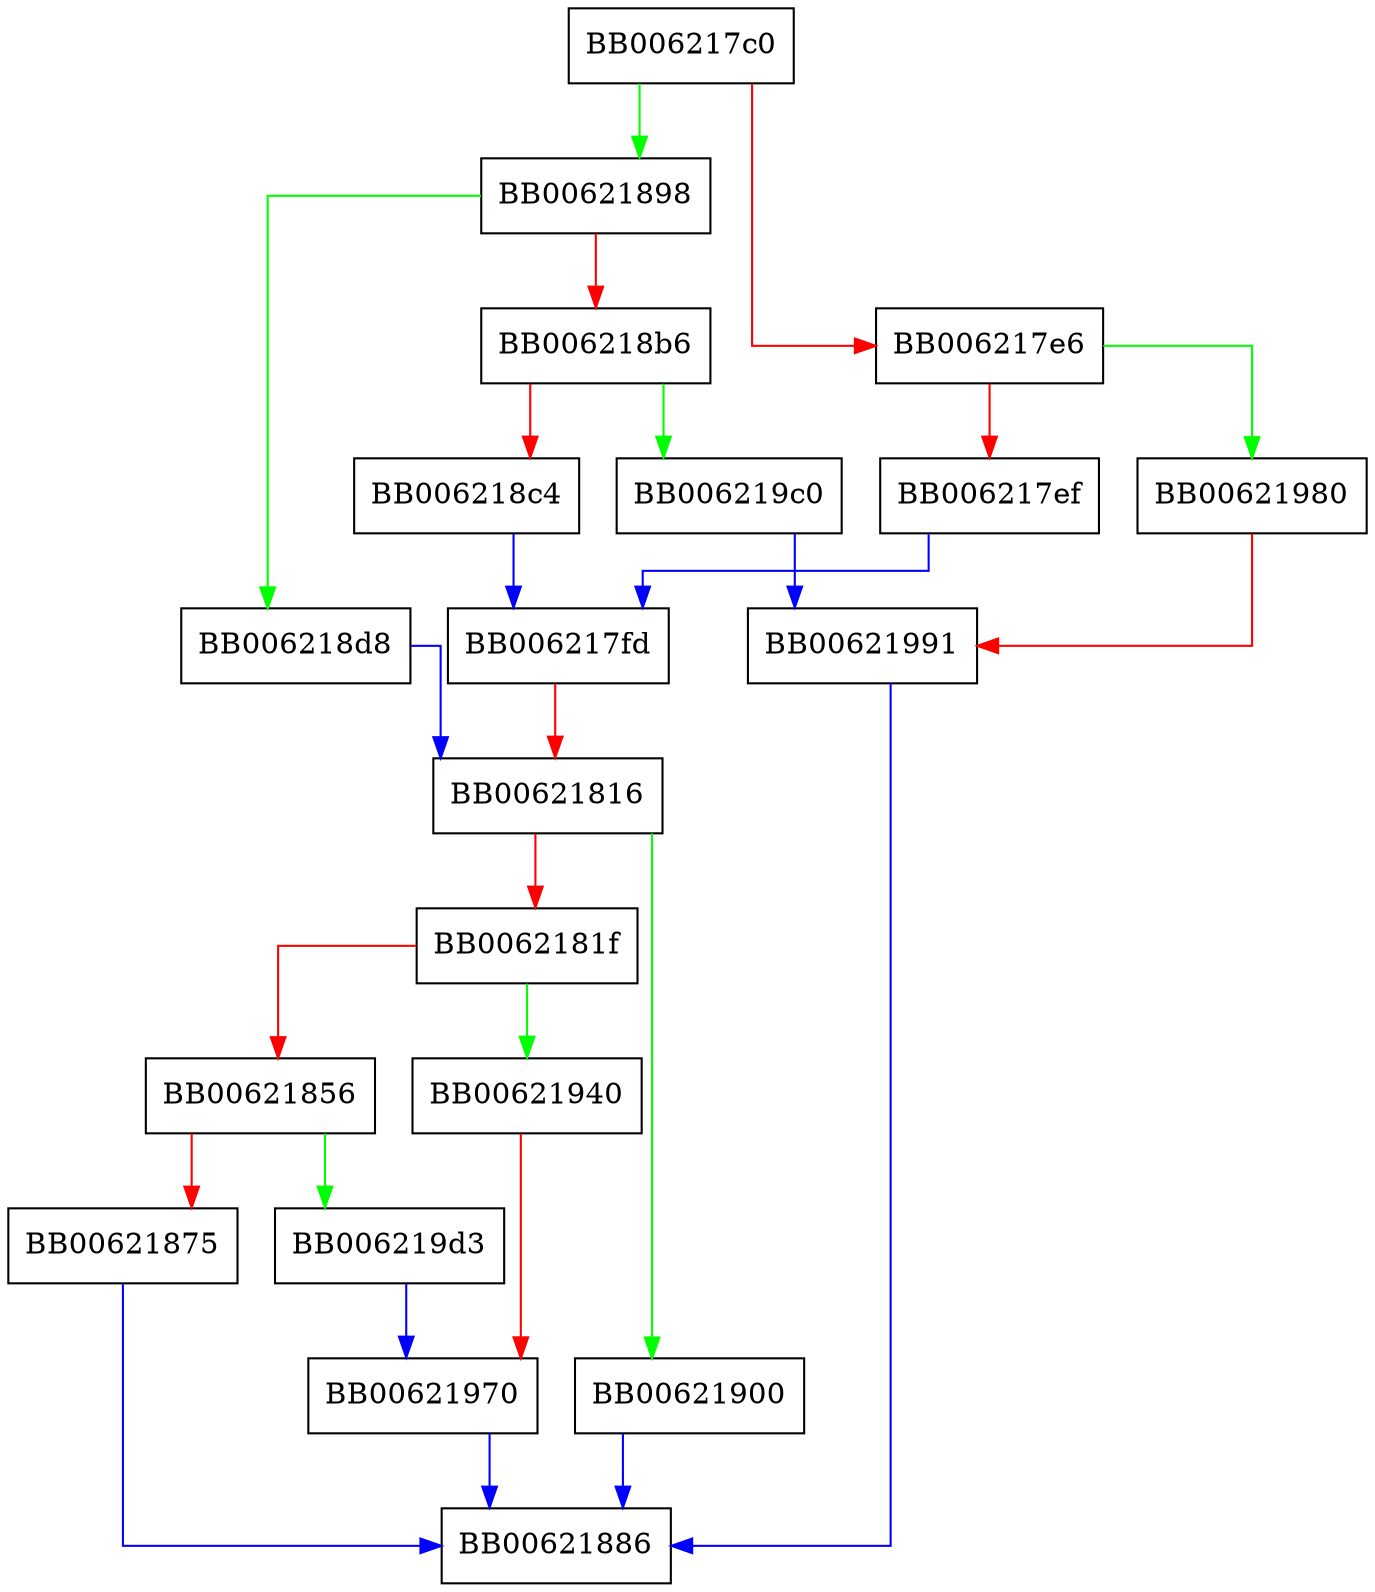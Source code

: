 digraph PKCS8_encrypt_ex {
  node [shape="box"];
  graph [splines=ortho];
  BB006217c0 -> BB00621898 [color="green"];
  BB006217c0 -> BB006217e6 [color="red"];
  BB006217e6 -> BB00621980 [color="green"];
  BB006217e6 -> BB006217ef [color="red"];
  BB006217ef -> BB006217fd [color="blue"];
  BB006217fd -> BB00621816 [color="red"];
  BB00621816 -> BB00621900 [color="green"];
  BB00621816 -> BB0062181f [color="red"];
  BB0062181f -> BB00621940 [color="green"];
  BB0062181f -> BB00621856 [color="red"];
  BB00621856 -> BB006219d3 [color="green"];
  BB00621856 -> BB00621875 [color="red"];
  BB00621875 -> BB00621886 [color="blue"];
  BB00621898 -> BB006218d8 [color="green"];
  BB00621898 -> BB006218b6 [color="red"];
  BB006218b6 -> BB006219c0 [color="green"];
  BB006218b6 -> BB006218c4 [color="red"];
  BB006218c4 -> BB006217fd [color="blue"];
  BB006218d8 -> BB00621816 [color="blue"];
  BB00621900 -> BB00621886 [color="blue"];
  BB00621940 -> BB00621970 [color="red"];
  BB00621970 -> BB00621886 [color="blue"];
  BB00621980 -> BB00621991 [color="red"];
  BB00621991 -> BB00621886 [color="blue"];
  BB006219c0 -> BB00621991 [color="blue"];
  BB006219d3 -> BB00621970 [color="blue"];
}